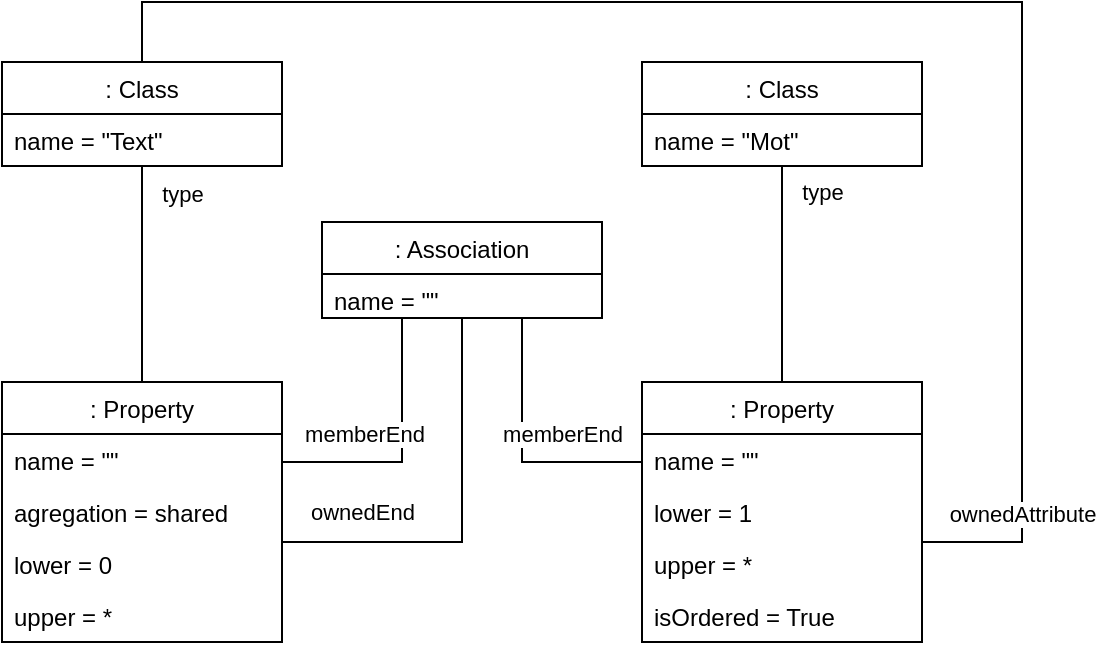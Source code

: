 <mxfile version="15.7.3" type="device"><diagram id="QZr_FHULjagzDN7wmrJI" name="Page-1"><mxGraphModel dx="1422" dy="744" grid="1" gridSize="10" guides="1" tooltips="1" connect="1" arrows="1" fold="1" page="1" pageScale="1" pageWidth="827" pageHeight="1169" math="0" shadow="0"><root><mxCell id="0"/><mxCell id="1" parent="0"/><mxCell id="O48W2pNFZgiDIgYNsCrX-3" style="edgeStyle=orthogonalEdgeStyle;rounded=0;orthogonalLoop=1;jettySize=auto;html=1;endArrow=none;endFill=0;" parent="1" source="BjCbSiTPXgQ-JP8Vp8zQ-1" target="BjCbSiTPXgQ-JP8Vp8zQ-9" edge="1"><mxGeometry relative="1" as="geometry"/></mxCell><mxCell id="O48W2pNFZgiDIgYNsCrX-9" value="type" style="edgeLabel;html=1;align=center;verticalAlign=middle;resizable=0;points=[];" parent="O48W2pNFZgiDIgYNsCrX-3" vertex="1" connectable="0"><mxGeometry x="-0.745" y="2" relative="1" as="geometry"><mxPoint x="18" as="offset"/></mxGeometry></mxCell><mxCell id="O48W2pNFZgiDIgYNsCrX-8" style="edgeStyle=orthogonalEdgeStyle;rounded=0;orthogonalLoop=1;jettySize=auto;html=1;endArrow=none;endFill=0;" parent="1" source="BjCbSiTPXgQ-JP8Vp8zQ-1" target="BjCbSiTPXgQ-JP8Vp8zQ-13" edge="1"><mxGeometry relative="1" as="geometry"><Array as="points"><mxPoint x="110" y="10"/><mxPoint x="550" y="10"/><mxPoint x="550" y="280"/></Array></mxGeometry></mxCell><mxCell id="O48W2pNFZgiDIgYNsCrX-14" value="ownedAttribute" style="edgeLabel;html=1;align=center;verticalAlign=middle;resizable=0;points=[];" parent="O48W2pNFZgiDIgYNsCrX-8" vertex="1" connectable="0"><mxGeometry x="0.766" relative="1" as="geometry"><mxPoint y="28" as="offset"/></mxGeometry></mxCell><mxCell id="BjCbSiTPXgQ-JP8Vp8zQ-1" value=": Class" style="swimlane;fontStyle=0;childLayout=stackLayout;horizontal=1;startSize=26;horizontalStack=0;resizeParent=1;resizeParentMax=0;resizeLast=0;collapsible=1;marginBottom=0;" parent="1" vertex="1"><mxGeometry x="40" y="40" width="140" height="52" as="geometry"/></mxCell><mxCell id="BjCbSiTPXgQ-JP8Vp8zQ-2" value="name = &quot;Text&quot;" style="text;strokeColor=none;fillColor=none;align=left;verticalAlign=top;spacingLeft=4;spacingRight=4;overflow=hidden;rotatable=0;points=[[0,0.5],[1,0.5]];portConstraint=eastwest;" parent="BjCbSiTPXgQ-JP8Vp8zQ-1" vertex="1"><mxGeometry y="26" width="140" height="26" as="geometry"/></mxCell><mxCell id="O48W2pNFZgiDIgYNsCrX-4" style="edgeStyle=orthogonalEdgeStyle;rounded=0;orthogonalLoop=1;jettySize=auto;html=1;endArrow=none;endFill=0;" parent="1" source="BjCbSiTPXgQ-JP8Vp8zQ-5" target="BjCbSiTPXgQ-JP8Vp8zQ-13" edge="1"><mxGeometry relative="1" as="geometry"/></mxCell><mxCell id="O48W2pNFZgiDIgYNsCrX-10" value="type" style="edgeLabel;html=1;align=center;verticalAlign=middle;resizable=0;points=[];" parent="O48W2pNFZgiDIgYNsCrX-4" vertex="1" connectable="0"><mxGeometry x="-0.758" y="1" relative="1" as="geometry"><mxPoint x="19" as="offset"/></mxGeometry></mxCell><mxCell id="BjCbSiTPXgQ-JP8Vp8zQ-5" value=": Class" style="swimlane;fontStyle=0;childLayout=stackLayout;horizontal=1;startSize=26;horizontalStack=0;resizeParent=1;resizeParentMax=0;resizeLast=0;collapsible=1;marginBottom=0;" parent="1" vertex="1"><mxGeometry x="360" y="40" width="140" height="52" as="geometry"/></mxCell><mxCell id="BjCbSiTPXgQ-JP8Vp8zQ-6" value="name = &quot;Mot&quot;" style="text;strokeColor=none;fillColor=none;align=left;verticalAlign=top;spacingLeft=4;spacingRight=4;overflow=hidden;rotatable=0;points=[[0,0.5],[1,0.5]];portConstraint=eastwest;" parent="BjCbSiTPXgQ-JP8Vp8zQ-5" vertex="1"><mxGeometry y="26" width="140" height="26" as="geometry"/></mxCell><mxCell id="BjCbSiTPXgQ-JP8Vp8zQ-9" value=": Property" style="swimlane;fontStyle=0;childLayout=stackLayout;horizontal=1;startSize=26;horizontalStack=0;resizeParent=1;resizeParentMax=0;resizeLast=0;collapsible=1;marginBottom=0;" parent="1" vertex="1"><mxGeometry x="40" y="200" width="140" height="130" as="geometry"/></mxCell><mxCell id="BjCbSiTPXgQ-JP8Vp8zQ-10" value="name = &quot;&quot;" style="text;strokeColor=none;fillColor=none;align=left;verticalAlign=top;spacingLeft=4;spacingRight=4;overflow=hidden;rotatable=0;points=[[0,0.5],[1,0.5]];portConstraint=eastwest;" parent="BjCbSiTPXgQ-JP8Vp8zQ-9" vertex="1"><mxGeometry y="26" width="140" height="26" as="geometry"/></mxCell><mxCell id="BjCbSiTPXgQ-JP8Vp8zQ-21" value="agregation = shared" style="text;strokeColor=none;fillColor=none;align=left;verticalAlign=top;spacingLeft=4;spacingRight=4;overflow=hidden;rotatable=0;points=[[0,0.5],[1,0.5]];portConstraint=eastwest;" parent="BjCbSiTPXgQ-JP8Vp8zQ-9" vertex="1"><mxGeometry y="52" width="140" height="26" as="geometry"/></mxCell><mxCell id="BjCbSiTPXgQ-JP8Vp8zQ-17" value="lower = 0" style="text;strokeColor=none;fillColor=none;align=left;verticalAlign=top;spacingLeft=4;spacingRight=4;overflow=hidden;rotatable=0;points=[[0,0.5],[1,0.5]];portConstraint=eastwest;" parent="BjCbSiTPXgQ-JP8Vp8zQ-9" vertex="1"><mxGeometry y="78" width="140" height="26" as="geometry"/></mxCell><mxCell id="BjCbSiTPXgQ-JP8Vp8zQ-11" value="upper = *" style="text;strokeColor=none;fillColor=none;align=left;verticalAlign=top;spacingLeft=4;spacingRight=4;overflow=hidden;rotatable=0;points=[[0,0.5],[1,0.5]];portConstraint=eastwest;" parent="BjCbSiTPXgQ-JP8Vp8zQ-9" vertex="1"><mxGeometry y="104" width="140" height="26" as="geometry"/></mxCell><mxCell id="BjCbSiTPXgQ-JP8Vp8zQ-13" value=": Property" style="swimlane;fontStyle=0;childLayout=stackLayout;horizontal=1;startSize=26;horizontalStack=0;resizeParent=1;resizeParentMax=0;resizeLast=0;collapsible=1;marginBottom=0;" parent="1" vertex="1"><mxGeometry x="360" y="200" width="140" height="130" as="geometry"/></mxCell><mxCell id="BjCbSiTPXgQ-JP8Vp8zQ-14" value="name = &quot;&quot;" style="text;strokeColor=none;fillColor=none;align=left;verticalAlign=top;spacingLeft=4;spacingRight=4;overflow=hidden;rotatable=0;points=[[0,0.5],[1,0.5]];portConstraint=eastwest;" parent="BjCbSiTPXgQ-JP8Vp8zQ-13" vertex="1"><mxGeometry y="26" width="140" height="26" as="geometry"/></mxCell><mxCell id="BjCbSiTPXgQ-JP8Vp8zQ-16" value="lower = 1" style="text;strokeColor=none;fillColor=none;align=left;verticalAlign=top;spacingLeft=4;spacingRight=4;overflow=hidden;rotatable=0;points=[[0,0.5],[1,0.5]];portConstraint=eastwest;" parent="BjCbSiTPXgQ-JP8Vp8zQ-13" vertex="1"><mxGeometry y="52" width="140" height="26" as="geometry"/></mxCell><mxCell id="BjCbSiTPXgQ-JP8Vp8zQ-15" value="upper = *" style="text;strokeColor=none;fillColor=none;align=left;verticalAlign=top;spacingLeft=4;spacingRight=4;overflow=hidden;rotatable=0;points=[[0,0.5],[1,0.5]];portConstraint=eastwest;" parent="BjCbSiTPXgQ-JP8Vp8zQ-13" vertex="1"><mxGeometry y="78" width="140" height="26" as="geometry"/></mxCell><mxCell id="BjCbSiTPXgQ-JP8Vp8zQ-18" value="isOrdered = True" style="text;strokeColor=none;fillColor=none;align=left;verticalAlign=top;spacingLeft=4;spacingRight=4;overflow=hidden;rotatable=0;points=[[0,0.5],[1,0.5]];portConstraint=eastwest;" parent="BjCbSiTPXgQ-JP8Vp8zQ-13" vertex="1"><mxGeometry y="104" width="140" height="26" as="geometry"/></mxCell><mxCell id="O48W2pNFZgiDIgYNsCrX-5" style="edgeStyle=orthogonalEdgeStyle;rounded=0;orthogonalLoop=1;jettySize=auto;html=1;endArrow=none;endFill=0;" parent="1" source="BjCbSiTPXgQ-JP8Vp8zQ-19" target="BjCbSiTPXgQ-JP8Vp8zQ-9" edge="1"><mxGeometry relative="1" as="geometry"><Array as="points"><mxPoint x="240" y="240"/></Array></mxGeometry></mxCell><mxCell id="O48W2pNFZgiDIgYNsCrX-11" value="memberEnd" style="edgeLabel;html=1;align=center;verticalAlign=middle;resizable=0;points=[];" parent="O48W2pNFZgiDIgYNsCrX-5" vertex="1" connectable="0"><mxGeometry x="0.764" y="2" relative="1" as="geometry"><mxPoint x="25" y="-16" as="offset"/></mxGeometry></mxCell><mxCell id="O48W2pNFZgiDIgYNsCrX-6" style="edgeStyle=orthogonalEdgeStyle;rounded=0;orthogonalLoop=1;jettySize=auto;html=1;endArrow=none;endFill=0;" parent="1" source="BjCbSiTPXgQ-JP8Vp8zQ-19" target="BjCbSiTPXgQ-JP8Vp8zQ-13" edge="1"><mxGeometry relative="1" as="geometry"><Array as="points"><mxPoint x="300" y="240"/></Array></mxGeometry></mxCell><mxCell id="O48W2pNFZgiDIgYNsCrX-12" value="memberEnd" style="edgeLabel;html=1;align=center;verticalAlign=middle;resizable=0;points=[];" parent="O48W2pNFZgiDIgYNsCrX-6" vertex="1" connectable="0"><mxGeometry x="0.337" relative="1" as="geometry"><mxPoint x="4" y="-14" as="offset"/></mxGeometry></mxCell><mxCell id="O48W2pNFZgiDIgYNsCrX-7" style="edgeStyle=orthogonalEdgeStyle;rounded=0;orthogonalLoop=1;jettySize=auto;html=1;endArrow=none;endFill=0;" parent="1" source="BjCbSiTPXgQ-JP8Vp8zQ-19" target="BjCbSiTPXgQ-JP8Vp8zQ-9" edge="1"><mxGeometry relative="1" as="geometry"><Array as="points"><mxPoint x="270" y="280"/></Array></mxGeometry></mxCell><mxCell id="O48W2pNFZgiDIgYNsCrX-13" value="ownedEnd" style="edgeLabel;html=1;align=center;verticalAlign=middle;resizable=0;points=[];" parent="O48W2pNFZgiDIgYNsCrX-7" vertex="1" connectable="0"><mxGeometry x="0.778" y="-1" relative="1" as="geometry"><mxPoint x="17" y="-14" as="offset"/></mxGeometry></mxCell><mxCell id="BjCbSiTPXgQ-JP8Vp8zQ-19" value=": Association" style="swimlane;fontStyle=0;childLayout=stackLayout;horizontal=1;startSize=26;horizontalStack=0;resizeParent=1;resizeParentMax=0;resizeLast=0;collapsible=1;marginBottom=0;" parent="1" vertex="1"><mxGeometry x="200" y="120" width="140" height="48" as="geometry"/></mxCell><mxCell id="BjCbSiTPXgQ-JP8Vp8zQ-20" value="name = &quot;&quot;" style="text;strokeColor=none;fillColor=none;align=left;verticalAlign=top;spacingLeft=4;spacingRight=4;overflow=hidden;rotatable=0;points=[[0,0.5],[1,0.5]];portConstraint=eastwest;" parent="BjCbSiTPXgQ-JP8Vp8zQ-19" vertex="1"><mxGeometry y="26" width="140" height="22" as="geometry"/></mxCell></root></mxGraphModel></diagram></mxfile>